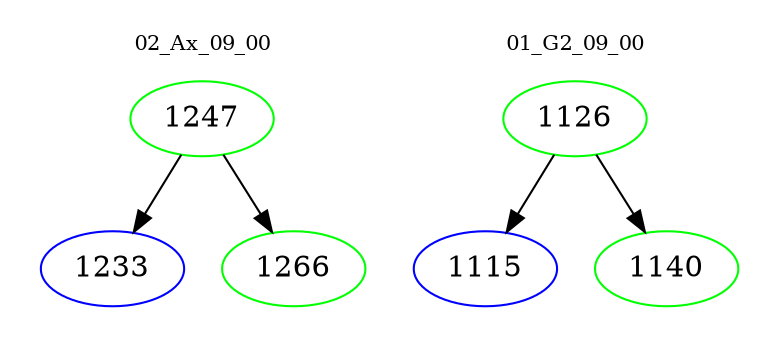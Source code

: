 digraph{
subgraph cluster_0 {
color = white
label = "02_Ax_09_00";
fontsize=10;
T0_1247 [label="1247", color="green"]
T0_1247 -> T0_1233 [color="black"]
T0_1233 [label="1233", color="blue"]
T0_1247 -> T0_1266 [color="black"]
T0_1266 [label="1266", color="green"]
}
subgraph cluster_1 {
color = white
label = "01_G2_09_00";
fontsize=10;
T1_1126 [label="1126", color="green"]
T1_1126 -> T1_1115 [color="black"]
T1_1115 [label="1115", color="blue"]
T1_1126 -> T1_1140 [color="black"]
T1_1140 [label="1140", color="green"]
}
}
